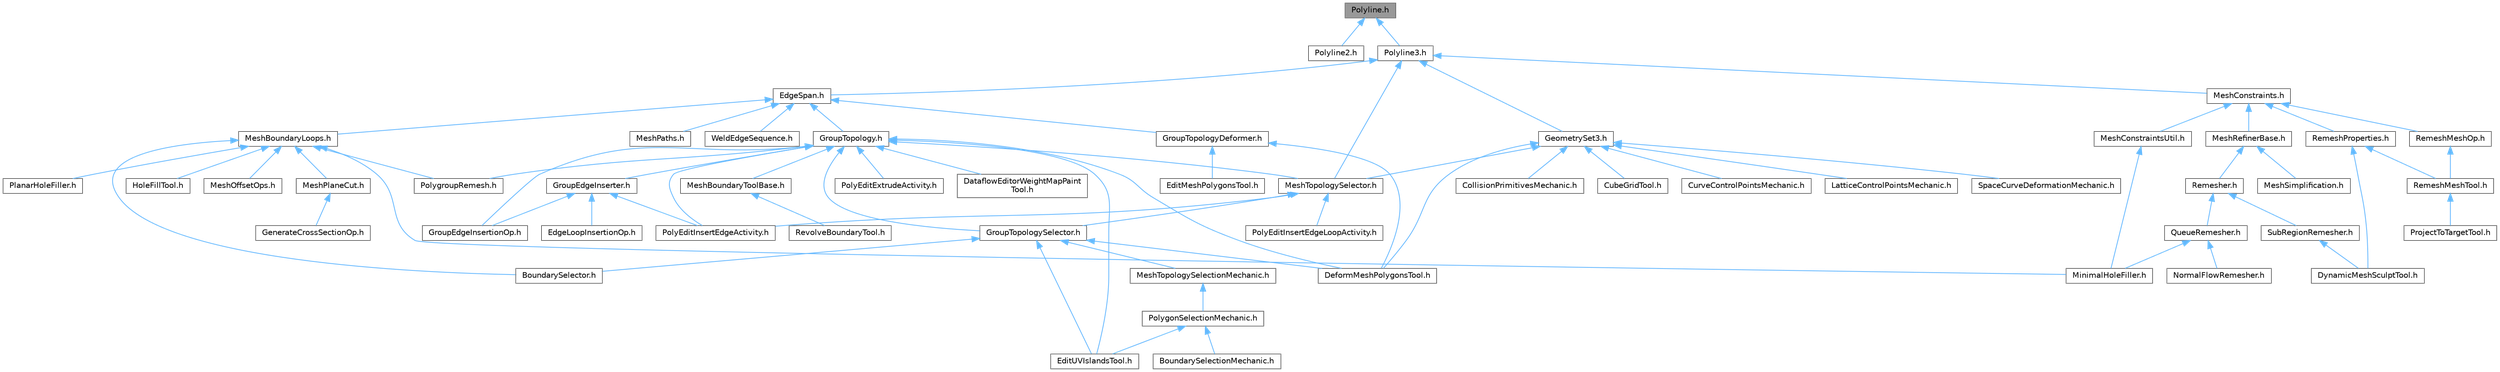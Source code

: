 digraph "Polyline.h"
{
 // INTERACTIVE_SVG=YES
 // LATEX_PDF_SIZE
  bgcolor="transparent";
  edge [fontname=Helvetica,fontsize=10,labelfontname=Helvetica,labelfontsize=10];
  node [fontname=Helvetica,fontsize=10,shape=box,height=0.2,width=0.4];
  Node1 [id="Node000001",label="Polyline.h",height=0.2,width=0.4,color="gray40", fillcolor="grey60", style="filled", fontcolor="black",tooltip=" "];
  Node1 -> Node2 [id="edge1_Node000001_Node000002",dir="back",color="steelblue1",style="solid",tooltip=" "];
  Node2 [id="Node000002",label="Polyline2.h",height=0.2,width=0.4,color="grey40", fillcolor="white", style="filled",URL="$d2/ddf/Polyline2_8h.html",tooltip=" "];
  Node1 -> Node3 [id="edge2_Node000001_Node000003",dir="back",color="steelblue1",style="solid",tooltip=" "];
  Node3 [id="Node000003",label="Polyline3.h",height=0.2,width=0.4,color="grey40", fillcolor="white", style="filled",URL="$d3/d49/Polyline3_8h.html",tooltip=" "];
  Node3 -> Node4 [id="edge3_Node000003_Node000004",dir="back",color="steelblue1",style="solid",tooltip=" "];
  Node4 [id="Node000004",label="EdgeSpan.h",height=0.2,width=0.4,color="grey40", fillcolor="white", style="filled",URL="$d5/d02/EdgeSpan_8h.html",tooltip=" "];
  Node4 -> Node5 [id="edge4_Node000004_Node000005",dir="back",color="steelblue1",style="solid",tooltip=" "];
  Node5 [id="Node000005",label="GroupTopology.h",height=0.2,width=0.4,color="grey40", fillcolor="white", style="filled",URL="$d3/d84/GroupTopology_8h.html",tooltip=" "];
  Node5 -> Node6 [id="edge5_Node000005_Node000006",dir="back",color="steelblue1",style="solid",tooltip=" "];
  Node6 [id="Node000006",label="DataflowEditorWeightMapPaint\lTool.h",height=0.2,width=0.4,color="grey40", fillcolor="white", style="filled",URL="$db/d46/DataflowEditorWeightMapPaintTool_8h.html",tooltip=" "];
  Node5 -> Node7 [id="edge6_Node000005_Node000007",dir="back",color="steelblue1",style="solid",tooltip=" "];
  Node7 [id="Node000007",label="DeformMeshPolygonsTool.h",height=0.2,width=0.4,color="grey40", fillcolor="white", style="filled",URL="$db/d72/DeformMeshPolygonsTool_8h.html",tooltip=" "];
  Node5 -> Node8 [id="edge7_Node000005_Node000008",dir="back",color="steelblue1",style="solid",tooltip=" "];
  Node8 [id="Node000008",label="EditUVIslandsTool.h",height=0.2,width=0.4,color="grey40", fillcolor="white", style="filled",URL="$d0/de4/EditUVIslandsTool_8h.html",tooltip=" "];
  Node5 -> Node9 [id="edge8_Node000005_Node000009",dir="back",color="steelblue1",style="solid",tooltip=" "];
  Node9 [id="Node000009",label="GroupEdgeInserter.h",height=0.2,width=0.4,color="grey40", fillcolor="white", style="filled",URL="$d9/d17/GroupEdgeInserter_8h.html",tooltip=" "];
  Node9 -> Node10 [id="edge9_Node000009_Node000010",dir="back",color="steelblue1",style="solid",tooltip=" "];
  Node10 [id="Node000010",label="EdgeLoopInsertionOp.h",height=0.2,width=0.4,color="grey40", fillcolor="white", style="filled",URL="$d7/d5d/EdgeLoopInsertionOp_8h.html",tooltip=" "];
  Node9 -> Node11 [id="edge10_Node000009_Node000011",dir="back",color="steelblue1",style="solid",tooltip=" "];
  Node11 [id="Node000011",label="GroupEdgeInsertionOp.h",height=0.2,width=0.4,color="grey40", fillcolor="white", style="filled",URL="$d6/d71/GroupEdgeInsertionOp_8h.html",tooltip=" "];
  Node9 -> Node12 [id="edge11_Node000009_Node000012",dir="back",color="steelblue1",style="solid",tooltip=" "];
  Node12 [id="Node000012",label="PolyEditInsertEdgeActivity.h",height=0.2,width=0.4,color="grey40", fillcolor="white", style="filled",URL="$d1/d26/PolyEditInsertEdgeActivity_8h.html",tooltip=" "];
  Node5 -> Node11 [id="edge12_Node000005_Node000011",dir="back",color="steelblue1",style="solid",tooltip=" "];
  Node5 -> Node13 [id="edge13_Node000005_Node000013",dir="back",color="steelblue1",style="solid",tooltip=" "];
  Node13 [id="Node000013",label="GroupTopologySelector.h",height=0.2,width=0.4,color="grey40", fillcolor="white", style="filled",URL="$dc/dfe/GroupTopologySelector_8h.html",tooltip=" "];
  Node13 -> Node14 [id="edge14_Node000013_Node000014",dir="back",color="steelblue1",style="solid",tooltip=" "];
  Node14 [id="Node000014",label="BoundarySelector.h",height=0.2,width=0.4,color="grey40", fillcolor="white", style="filled",URL="$db/dc2/BoundarySelector_8h.html",tooltip=" "];
  Node13 -> Node7 [id="edge15_Node000013_Node000007",dir="back",color="steelblue1",style="solid",tooltip=" "];
  Node13 -> Node8 [id="edge16_Node000013_Node000008",dir="back",color="steelblue1",style="solid",tooltip=" "];
  Node13 -> Node15 [id="edge17_Node000013_Node000015",dir="back",color="steelblue1",style="solid",tooltip=" "];
  Node15 [id="Node000015",label="MeshTopologySelectionMechanic.h",height=0.2,width=0.4,color="grey40", fillcolor="white", style="filled",URL="$d5/d15/MeshTopologySelectionMechanic_8h.html",tooltip=" "];
  Node15 -> Node16 [id="edge18_Node000015_Node000016",dir="back",color="steelblue1",style="solid",tooltip=" "];
  Node16 [id="Node000016",label="PolygonSelectionMechanic.h",height=0.2,width=0.4,color="grey40", fillcolor="white", style="filled",URL="$da/dff/PolygonSelectionMechanic_8h.html",tooltip=" "];
  Node16 -> Node17 [id="edge19_Node000016_Node000017",dir="back",color="steelblue1",style="solid",tooltip=" "];
  Node17 [id="Node000017",label="BoundarySelectionMechanic.h",height=0.2,width=0.4,color="grey40", fillcolor="white", style="filled",URL="$d8/dd6/BoundarySelectionMechanic_8h.html",tooltip=" "];
  Node16 -> Node8 [id="edge20_Node000016_Node000008",dir="back",color="steelblue1",style="solid",tooltip=" "];
  Node5 -> Node18 [id="edge21_Node000005_Node000018",dir="back",color="steelblue1",style="solid",tooltip=" "];
  Node18 [id="Node000018",label="MeshBoundaryToolBase.h",height=0.2,width=0.4,color="grey40", fillcolor="white", style="filled",URL="$dd/da3/MeshBoundaryToolBase_8h.html",tooltip=" "];
  Node18 -> Node19 [id="edge22_Node000018_Node000019",dir="back",color="steelblue1",style="solid",tooltip=" "];
  Node19 [id="Node000019",label="RevolveBoundaryTool.h",height=0.2,width=0.4,color="grey40", fillcolor="white", style="filled",URL="$da/dce/RevolveBoundaryTool_8h.html",tooltip=" "];
  Node5 -> Node20 [id="edge23_Node000005_Node000020",dir="back",color="steelblue1",style="solid",tooltip=" "];
  Node20 [id="Node000020",label="MeshTopologySelector.h",height=0.2,width=0.4,color="grey40", fillcolor="white", style="filled",URL="$d1/db0/MeshTopologySelector_8h.html",tooltip=" "];
  Node20 -> Node13 [id="edge24_Node000020_Node000013",dir="back",color="steelblue1",style="solid",tooltip=" "];
  Node20 -> Node12 [id="edge25_Node000020_Node000012",dir="back",color="steelblue1",style="solid",tooltip=" "];
  Node20 -> Node21 [id="edge26_Node000020_Node000021",dir="back",color="steelblue1",style="solid",tooltip=" "];
  Node21 [id="Node000021",label="PolyEditInsertEdgeLoopActivity.h",height=0.2,width=0.4,color="grey40", fillcolor="white", style="filled",URL="$d5/d37/PolyEditInsertEdgeLoopActivity_8h.html",tooltip=" "];
  Node5 -> Node22 [id="edge27_Node000005_Node000022",dir="back",color="steelblue1",style="solid",tooltip=" "];
  Node22 [id="Node000022",label="PolyEditExtrudeActivity.h",height=0.2,width=0.4,color="grey40", fillcolor="white", style="filled",URL="$db/d72/PolyEditExtrudeActivity_8h.html",tooltip=" "];
  Node5 -> Node12 [id="edge28_Node000005_Node000012",dir="back",color="steelblue1",style="solid",tooltip=" "];
  Node5 -> Node23 [id="edge29_Node000005_Node000023",dir="back",color="steelblue1",style="solid",tooltip=" "];
  Node23 [id="Node000023",label="PolygroupRemesh.h",height=0.2,width=0.4,color="grey40", fillcolor="white", style="filled",URL="$d7/df6/PolygroupRemesh_8h.html",tooltip=" "];
  Node4 -> Node24 [id="edge30_Node000004_Node000024",dir="back",color="steelblue1",style="solid",tooltip=" "];
  Node24 [id="Node000024",label="GroupTopologyDeformer.h",height=0.2,width=0.4,color="grey40", fillcolor="white", style="filled",URL="$d6/dca/GroupTopologyDeformer_8h.html",tooltip=" "];
  Node24 -> Node7 [id="edge31_Node000024_Node000007",dir="back",color="steelblue1",style="solid",tooltip=" "];
  Node24 -> Node25 [id="edge32_Node000024_Node000025",dir="back",color="steelblue1",style="solid",tooltip=" "];
  Node25 [id="Node000025",label="EditMeshPolygonsTool.h",height=0.2,width=0.4,color="grey40", fillcolor="white", style="filled",URL="$d5/d72/EditMeshPolygonsTool_8h.html",tooltip=" "];
  Node4 -> Node26 [id="edge33_Node000004_Node000026",dir="back",color="steelblue1",style="solid",tooltip=" "];
  Node26 [id="Node000026",label="MeshBoundaryLoops.h",height=0.2,width=0.4,color="grey40", fillcolor="white", style="filled",URL="$d2/d9c/MeshBoundaryLoops_8h.html",tooltip=" "];
  Node26 -> Node14 [id="edge34_Node000026_Node000014",dir="back",color="steelblue1",style="solid",tooltip=" "];
  Node26 -> Node27 [id="edge35_Node000026_Node000027",dir="back",color="steelblue1",style="solid",tooltip=" "];
  Node27 [id="Node000027",label="HoleFillTool.h",height=0.2,width=0.4,color="grey40", fillcolor="white", style="filled",URL="$da/d02/HoleFillTool_8h.html",tooltip=" "];
  Node26 -> Node28 [id="edge36_Node000026_Node000028",dir="back",color="steelblue1",style="solid",tooltip=" "];
  Node28 [id="Node000028",label="MeshOffsetOps.h",height=0.2,width=0.4,color="grey40", fillcolor="white", style="filled",URL="$da/d6c/MeshOffsetOps_8h.html",tooltip=" "];
  Node26 -> Node29 [id="edge37_Node000026_Node000029",dir="back",color="steelblue1",style="solid",tooltip=" "];
  Node29 [id="Node000029",label="MeshPlaneCut.h",height=0.2,width=0.4,color="grey40", fillcolor="white", style="filled",URL="$d1/d3d/MeshPlaneCut_8h.html",tooltip=" "];
  Node29 -> Node30 [id="edge38_Node000029_Node000030",dir="back",color="steelblue1",style="solid",tooltip=" "];
  Node30 [id="Node000030",label="GenerateCrossSectionOp.h",height=0.2,width=0.4,color="grey40", fillcolor="white", style="filled",URL="$d2/d21/GenerateCrossSectionOp_8h.html",tooltip=" "];
  Node26 -> Node31 [id="edge39_Node000026_Node000031",dir="back",color="steelblue1",style="solid",tooltip=" "];
  Node31 [id="Node000031",label="MinimalHoleFiller.h",height=0.2,width=0.4,color="grey40", fillcolor="white", style="filled",URL="$dc/d8e/MinimalHoleFiller_8h.html",tooltip=" "];
  Node26 -> Node32 [id="edge40_Node000026_Node000032",dir="back",color="steelblue1",style="solid",tooltip=" "];
  Node32 [id="Node000032",label="PlanarHoleFiller.h",height=0.2,width=0.4,color="grey40", fillcolor="white", style="filled",URL="$df/d0f/PlanarHoleFiller_8h.html",tooltip=" "];
  Node26 -> Node23 [id="edge41_Node000026_Node000023",dir="back",color="steelblue1",style="solid",tooltip=" "];
  Node4 -> Node33 [id="edge42_Node000004_Node000033",dir="back",color="steelblue1",style="solid",tooltip=" "];
  Node33 [id="Node000033",label="MeshPaths.h",height=0.2,width=0.4,color="grey40", fillcolor="white", style="filled",URL="$d4/d5f/MeshPaths_8h.html",tooltip=" "];
  Node4 -> Node34 [id="edge43_Node000004_Node000034",dir="back",color="steelblue1",style="solid",tooltip=" "];
  Node34 [id="Node000034",label="WeldEdgeSequence.h",height=0.2,width=0.4,color="grey40", fillcolor="white", style="filled",URL="$de/d6c/WeldEdgeSequence_8h.html",tooltip=" "];
  Node3 -> Node35 [id="edge44_Node000003_Node000035",dir="back",color="steelblue1",style="solid",tooltip=" "];
  Node35 [id="Node000035",label="GeometrySet3.h",height=0.2,width=0.4,color="grey40", fillcolor="white", style="filled",URL="$d2/d39/GeometrySet3_8h.html",tooltip=" "];
  Node35 -> Node36 [id="edge45_Node000035_Node000036",dir="back",color="steelblue1",style="solid",tooltip=" "];
  Node36 [id="Node000036",label="CollisionPrimitivesMechanic.h",height=0.2,width=0.4,color="grey40", fillcolor="white", style="filled",URL="$d7/d16/CollisionPrimitivesMechanic_8h.html",tooltip=" "];
  Node35 -> Node37 [id="edge46_Node000035_Node000037",dir="back",color="steelblue1",style="solid",tooltip=" "];
  Node37 [id="Node000037",label="CubeGridTool.h",height=0.2,width=0.4,color="grey40", fillcolor="white", style="filled",URL="$d3/d38/CubeGridTool_8h.html",tooltip=" "];
  Node35 -> Node38 [id="edge47_Node000035_Node000038",dir="back",color="steelblue1",style="solid",tooltip=" "];
  Node38 [id="Node000038",label="CurveControlPointsMechanic.h",height=0.2,width=0.4,color="grey40", fillcolor="white", style="filled",URL="$d4/d87/CurveControlPointsMechanic_8h.html",tooltip=" "];
  Node35 -> Node7 [id="edge48_Node000035_Node000007",dir="back",color="steelblue1",style="solid",tooltip=" "];
  Node35 -> Node39 [id="edge49_Node000035_Node000039",dir="back",color="steelblue1",style="solid",tooltip=" "];
  Node39 [id="Node000039",label="LatticeControlPointsMechanic.h",height=0.2,width=0.4,color="grey40", fillcolor="white", style="filled",URL="$d5/d7b/LatticeControlPointsMechanic_8h.html",tooltip=" "];
  Node35 -> Node20 [id="edge50_Node000035_Node000020",dir="back",color="steelblue1",style="solid",tooltip=" "];
  Node35 -> Node40 [id="edge51_Node000035_Node000040",dir="back",color="steelblue1",style="solid",tooltip=" "];
  Node40 [id="Node000040",label="SpaceCurveDeformationMechanic.h",height=0.2,width=0.4,color="grey40", fillcolor="white", style="filled",URL="$d0/d4d/SpaceCurveDeformationMechanic_8h.html",tooltip=" "];
  Node3 -> Node41 [id="edge52_Node000003_Node000041",dir="back",color="steelblue1",style="solid",tooltip=" "];
  Node41 [id="Node000041",label="MeshConstraints.h",height=0.2,width=0.4,color="grey40", fillcolor="white", style="filled",URL="$d2/d17/MeshConstraints_8h.html",tooltip=" "];
  Node41 -> Node42 [id="edge53_Node000041_Node000042",dir="back",color="steelblue1",style="solid",tooltip=" "];
  Node42 [id="Node000042",label="MeshConstraintsUtil.h",height=0.2,width=0.4,color="grey40", fillcolor="white", style="filled",URL="$d6/d05/MeshConstraintsUtil_8h.html",tooltip=" "];
  Node42 -> Node31 [id="edge54_Node000042_Node000031",dir="back",color="steelblue1",style="solid",tooltip=" "];
  Node41 -> Node43 [id="edge55_Node000041_Node000043",dir="back",color="steelblue1",style="solid",tooltip=" "];
  Node43 [id="Node000043",label="MeshRefinerBase.h",height=0.2,width=0.4,color="grey40", fillcolor="white", style="filled",URL="$dc/d16/MeshRefinerBase_8h.html",tooltip=" "];
  Node43 -> Node44 [id="edge56_Node000043_Node000044",dir="back",color="steelblue1",style="solid",tooltip=" "];
  Node44 [id="Node000044",label="MeshSimplification.h",height=0.2,width=0.4,color="grey40", fillcolor="white", style="filled",URL="$d7/de9/MeshSimplification_8h.html",tooltip=" "];
  Node43 -> Node45 [id="edge57_Node000043_Node000045",dir="back",color="steelblue1",style="solid",tooltip=" "];
  Node45 [id="Node000045",label="Remesher.h",height=0.2,width=0.4,color="grey40", fillcolor="white", style="filled",URL="$da/d9d/Remesher_8h.html",tooltip=" "];
  Node45 -> Node46 [id="edge58_Node000045_Node000046",dir="back",color="steelblue1",style="solid",tooltip=" "];
  Node46 [id="Node000046",label="QueueRemesher.h",height=0.2,width=0.4,color="grey40", fillcolor="white", style="filled",URL="$d6/d19/QueueRemesher_8h.html",tooltip=" "];
  Node46 -> Node31 [id="edge59_Node000046_Node000031",dir="back",color="steelblue1",style="solid",tooltip=" "];
  Node46 -> Node47 [id="edge60_Node000046_Node000047",dir="back",color="steelblue1",style="solid",tooltip=" "];
  Node47 [id="Node000047",label="NormalFlowRemesher.h",height=0.2,width=0.4,color="grey40", fillcolor="white", style="filled",URL="$df/d53/NormalFlowRemesher_8h.html",tooltip=" "];
  Node45 -> Node48 [id="edge61_Node000045_Node000048",dir="back",color="steelblue1",style="solid",tooltip=" "];
  Node48 [id="Node000048",label="SubRegionRemesher.h",height=0.2,width=0.4,color="grey40", fillcolor="white", style="filled",URL="$d9/d7c/SubRegionRemesher_8h.html",tooltip=" "];
  Node48 -> Node49 [id="edge62_Node000048_Node000049",dir="back",color="steelblue1",style="solid",tooltip=" "];
  Node49 [id="Node000049",label="DynamicMeshSculptTool.h",height=0.2,width=0.4,color="grey40", fillcolor="white", style="filled",URL="$d6/d16/DynamicMeshSculptTool_8h.html",tooltip=" "];
  Node41 -> Node50 [id="edge63_Node000041_Node000050",dir="back",color="steelblue1",style="solid",tooltip=" "];
  Node50 [id="Node000050",label="RemeshMeshOp.h",height=0.2,width=0.4,color="grey40", fillcolor="white", style="filled",URL="$d5/d2c/RemeshMeshOp_8h.html",tooltip=" "];
  Node50 -> Node51 [id="edge64_Node000050_Node000051",dir="back",color="steelblue1",style="solid",tooltip=" "];
  Node51 [id="Node000051",label="RemeshMeshTool.h",height=0.2,width=0.4,color="grey40", fillcolor="white", style="filled",URL="$dc/dd6/RemeshMeshTool_8h.html",tooltip=" "];
  Node51 -> Node52 [id="edge65_Node000051_Node000052",dir="back",color="steelblue1",style="solid",tooltip=" "];
  Node52 [id="Node000052",label="ProjectToTargetTool.h",height=0.2,width=0.4,color="grey40", fillcolor="white", style="filled",URL="$d3/daa/ProjectToTargetTool_8h.html",tooltip=" "];
  Node41 -> Node53 [id="edge66_Node000041_Node000053",dir="back",color="steelblue1",style="solid",tooltip=" "];
  Node53 [id="Node000053",label="RemeshProperties.h",height=0.2,width=0.4,color="grey40", fillcolor="white", style="filled",URL="$d6/def/RemeshProperties_8h.html",tooltip=" "];
  Node53 -> Node49 [id="edge67_Node000053_Node000049",dir="back",color="steelblue1",style="solid",tooltip=" "];
  Node53 -> Node51 [id="edge68_Node000053_Node000051",dir="back",color="steelblue1",style="solid",tooltip=" "];
  Node3 -> Node20 [id="edge69_Node000003_Node000020",dir="back",color="steelblue1",style="solid",tooltip=" "];
}
